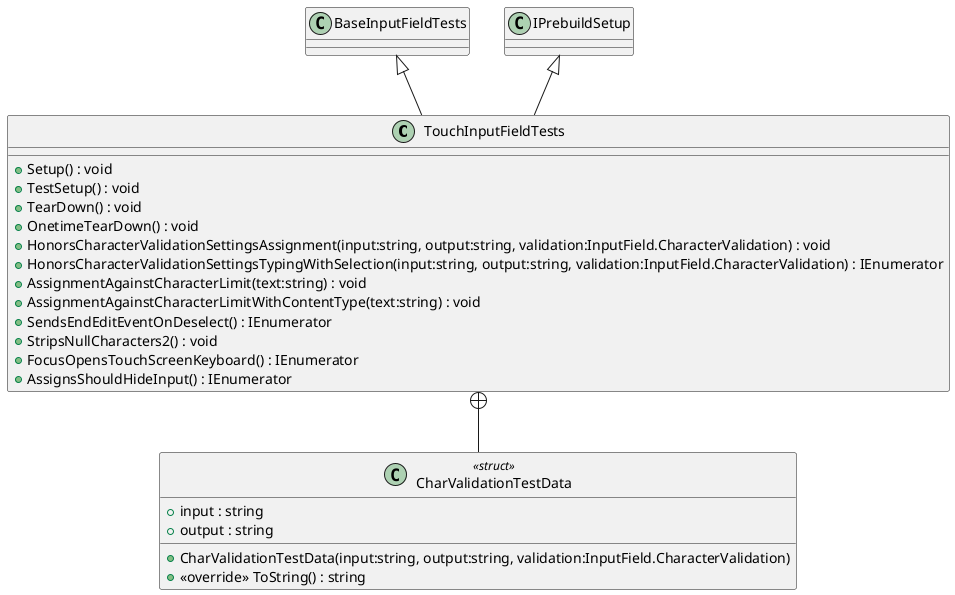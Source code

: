 @startuml
class TouchInputFieldTests {
    + Setup() : void
    + TestSetup() : void
    + TearDown() : void
    + OnetimeTearDown() : void
    + HonorsCharacterValidationSettingsAssignment(input:string, output:string, validation:InputField.CharacterValidation) : void
    + HonorsCharacterValidationSettingsTypingWithSelection(input:string, output:string, validation:InputField.CharacterValidation) : IEnumerator
    + AssignmentAgainstCharacterLimit(text:string) : void
    + AssignmentAgainstCharacterLimitWithContentType(text:string) : void
    + SendsEndEditEventOnDeselect() : IEnumerator
    + StripsNullCharacters2() : void
    + FocusOpensTouchScreenKeyboard() : IEnumerator
    + AssignsShouldHideInput() : IEnumerator
}
class CharValidationTestData <<struct>> {
    + input : string
    + output : string
    + CharValidationTestData(input:string, output:string, validation:InputField.CharacterValidation)
    + <<override>> ToString() : string
}
BaseInputFieldTests <|-- TouchInputFieldTests
IPrebuildSetup <|-- TouchInputFieldTests
TouchInputFieldTests +-- CharValidationTestData
@enduml
